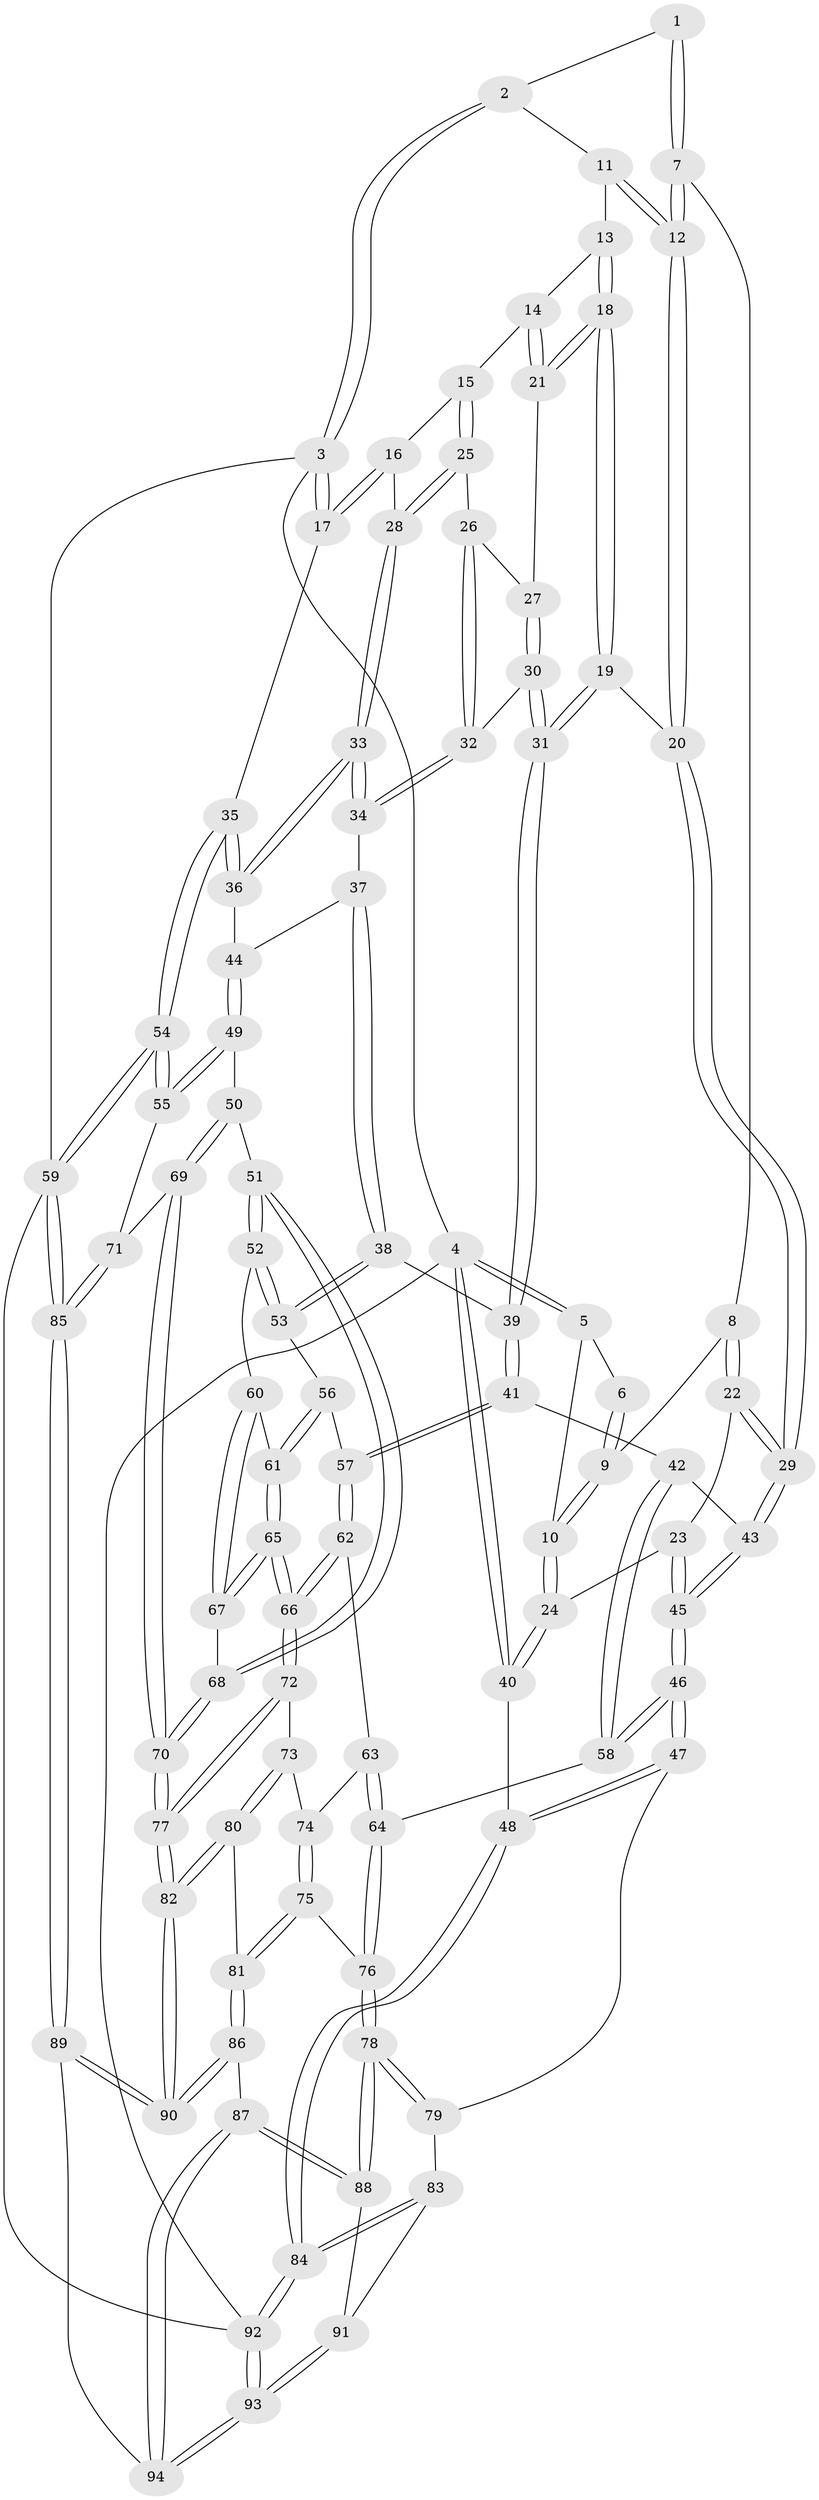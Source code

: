 // coarse degree distribution, {3: 0.13846153846153847, 4: 0.47692307692307695, 6: 0.12307692307692308, 5: 0.26153846153846155}
// Generated by graph-tools (version 1.1) at 2025/52/02/27/25 19:52:36]
// undirected, 94 vertices, 232 edges
graph export_dot {
graph [start="1"]
  node [color=gray90,style=filled];
  1 [pos="+0.33334467551573+0"];
  2 [pos="+0.6898473457863845+0"];
  3 [pos="+1+0"];
  4 [pos="+0+0"];
  5 [pos="+0.005243216178725935+0"];
  6 [pos="+0.2039695871663557+0"];
  7 [pos="+0.3890295915458364+0.08142000293424383"];
  8 [pos="+0.28280972991385867+0.11461819793250891"];
  9 [pos="+0.1948220389486169+0.04835556362027952"];
  10 [pos="+0.10791803701586705+0.24119357475368114"];
  11 [pos="+0.6909547888313163+0"];
  12 [pos="+0.44045243239376175+0.1562773360549325"];
  13 [pos="+0.696073083821619+0"];
  14 [pos="+0.7663800948181907+0.01335442673102039"];
  15 [pos="+0.8320874844960483+0.08330057214789766"];
  16 [pos="+0.9746217732263731+0.05239906070768181"];
  17 [pos="+1+0"];
  18 [pos="+0.5718044505117269+0.18587093263266868"];
  19 [pos="+0.5194068002002504+0.25034503661700797"];
  20 [pos="+0.47221335693513034+0.2324655240581362"];
  21 [pos="+0.7086084453854735+0.13719681992528335"];
  22 [pos="+0.13175026094725792+0.3062541372838445"];
  23 [pos="+0.1125354968648982+0.30190753523091673"];
  24 [pos="+0.09715924882599139+0.2971015274666467"];
  25 [pos="+0.8372806287007499+0.12147469656532811"];
  26 [pos="+0.7928000586343006+0.19121006699073775"];
  27 [pos="+0.7482019158877862+0.19099244760607634"];
  28 [pos="+0.9153270157349328+0.18786880326411104"];
  29 [pos="+0.22627968314167637+0.3475351109439474"];
  30 [pos="+0.6994185567450595+0.24121053403152884"];
  31 [pos="+0.5544543612153412+0.2948693709794646"];
  32 [pos="+0.8290469556940094+0.29416687974461847"];
  33 [pos="+0.9880974419675307+0.3079882694164758"];
  34 [pos="+0.8398095375986986+0.30972345748346125"];
  35 [pos="+1+0.3485834382544487"];
  36 [pos="+1+0.34117838165036046"];
  37 [pos="+0.776206884847701+0.3657470040046861"];
  38 [pos="+0.6555308078598426+0.4260133551269329"];
  39 [pos="+0.5620742379098312+0.3141109045782684"];
  40 [pos="+0+0.3319300671254872"];
  41 [pos="+0.37769089250710947+0.545195576696729"];
  42 [pos="+0.2967089952976856+0.488745670479467"];
  43 [pos="+0.25438443641936076+0.4156266172663047"];
  44 [pos="+0.8795921749650644+0.47745051126946814"];
  45 [pos="+0.12301674595886405+0.5778309964286328"];
  46 [pos="+0.08455557140362081+0.6829505731856257"];
  47 [pos="+0.0407243586422943+0.7022036979812355"];
  48 [pos="+0+0.6767100742535044"];
  49 [pos="+0.8399810461004061+0.5342838971346188"];
  50 [pos="+0.7268209256461818+0.5836134601146776"];
  51 [pos="+0.7152381963877945+0.574491852962211"];
  52 [pos="+0.710649440228585+0.5702848255841828"];
  53 [pos="+0.6567047385474564+0.43682371932218794"];
  54 [pos="+1+0.6636128760508383"];
  55 [pos="+1+0.6680822188636409"];
  56 [pos="+0.441418293050518+0.5693064764460188"];
  57 [pos="+0.37992870602611434+0.5488727946842404"];
  58 [pos="+0.15250547718394378+0.6705780809538675"];
  59 [pos="+1+1"];
  60 [pos="+0.6055836770974254+0.6099696628263782"];
  61 [pos="+0.494905570593607+0.619332056270624"];
  62 [pos="+0.34797925799457735+0.6570263548684887"];
  63 [pos="+0.3398132197902566+0.6673933118778951"];
  64 [pos="+0.259370838723077+0.7072186334039177"];
  65 [pos="+0.49774706827358106+0.748349492221413"];
  66 [pos="+0.49426235567091903+0.753684113991619"];
  67 [pos="+0.5566537489798898+0.7294059790966303"];
  68 [pos="+0.5758256981306822+0.7309572131629885"];
  69 [pos="+0.7851937445898532+0.7507720010021834"];
  70 [pos="+0.7461245882937889+0.7925748931516592"];
  71 [pos="+0.8263136322168134+0.7571963197069985"];
  72 [pos="+0.48864584473637346+0.7774178202103185"];
  73 [pos="+0.4537143457088679+0.8020762594652671"];
  74 [pos="+0.35513590201457157+0.7153657177911705"];
  75 [pos="+0.345481745276039+0.8389301778943885"];
  76 [pos="+0.2813817304179748+0.8211868486730063"];
  77 [pos="+0.6683903279095064+0.9310002654409784"];
  78 [pos="+0.1997024026656148+0.8683966622201119"];
  79 [pos="+0.10623625090148332+0.7920551114790878"];
  80 [pos="+0.4035909499558743+0.8548627400367864"];
  81 [pos="+0.38601891080081563+0.8636422056332838"];
  82 [pos="+0.6580643367135438+1"];
  83 [pos="+0.07945678380900968+0.918711098123738"];
  84 [pos="+0+0.9142064103097154"];
  85 [pos="+1+1"];
  86 [pos="+0.37530692819159933+0.9228918673460127"];
  87 [pos="+0.3132229153649618+1"];
  88 [pos="+0.1997016607916171+0.868430450028662"];
  89 [pos="+0.6843433247488782+1"];
  90 [pos="+0.661854443839499+1"];
  91 [pos="+0.13208072932731751+0.9767037675977879"];
  92 [pos="+0+1"];
  93 [pos="+0.09931994582067856+1"];
  94 [pos="+0.272290546582741+1"];
  1 -- 2;
  1 -- 7;
  1 -- 7;
  2 -- 3;
  2 -- 3;
  2 -- 11;
  3 -- 4;
  3 -- 17;
  3 -- 17;
  3 -- 59;
  4 -- 5;
  4 -- 5;
  4 -- 40;
  4 -- 40;
  4 -- 92;
  5 -- 6;
  5 -- 10;
  6 -- 9;
  6 -- 9;
  7 -- 8;
  7 -- 12;
  7 -- 12;
  8 -- 9;
  8 -- 22;
  8 -- 22;
  9 -- 10;
  9 -- 10;
  10 -- 24;
  10 -- 24;
  11 -- 12;
  11 -- 12;
  11 -- 13;
  12 -- 20;
  12 -- 20;
  13 -- 14;
  13 -- 18;
  13 -- 18;
  14 -- 15;
  14 -- 21;
  14 -- 21;
  15 -- 16;
  15 -- 25;
  15 -- 25;
  16 -- 17;
  16 -- 17;
  16 -- 28;
  17 -- 35;
  18 -- 19;
  18 -- 19;
  18 -- 21;
  18 -- 21;
  19 -- 20;
  19 -- 31;
  19 -- 31;
  20 -- 29;
  20 -- 29;
  21 -- 27;
  22 -- 23;
  22 -- 29;
  22 -- 29;
  23 -- 24;
  23 -- 45;
  23 -- 45;
  24 -- 40;
  24 -- 40;
  25 -- 26;
  25 -- 28;
  25 -- 28;
  26 -- 27;
  26 -- 32;
  26 -- 32;
  27 -- 30;
  27 -- 30;
  28 -- 33;
  28 -- 33;
  29 -- 43;
  29 -- 43;
  30 -- 31;
  30 -- 31;
  30 -- 32;
  31 -- 39;
  31 -- 39;
  32 -- 34;
  32 -- 34;
  33 -- 34;
  33 -- 34;
  33 -- 36;
  33 -- 36;
  34 -- 37;
  35 -- 36;
  35 -- 36;
  35 -- 54;
  35 -- 54;
  36 -- 44;
  37 -- 38;
  37 -- 38;
  37 -- 44;
  38 -- 39;
  38 -- 53;
  38 -- 53;
  39 -- 41;
  39 -- 41;
  40 -- 48;
  41 -- 42;
  41 -- 57;
  41 -- 57;
  42 -- 43;
  42 -- 58;
  42 -- 58;
  43 -- 45;
  43 -- 45;
  44 -- 49;
  44 -- 49;
  45 -- 46;
  45 -- 46;
  46 -- 47;
  46 -- 47;
  46 -- 58;
  46 -- 58;
  47 -- 48;
  47 -- 48;
  47 -- 79;
  48 -- 84;
  48 -- 84;
  49 -- 50;
  49 -- 55;
  49 -- 55;
  50 -- 51;
  50 -- 69;
  50 -- 69;
  51 -- 52;
  51 -- 52;
  51 -- 68;
  51 -- 68;
  52 -- 53;
  52 -- 53;
  52 -- 60;
  53 -- 56;
  54 -- 55;
  54 -- 55;
  54 -- 59;
  54 -- 59;
  55 -- 71;
  56 -- 57;
  56 -- 61;
  56 -- 61;
  57 -- 62;
  57 -- 62;
  58 -- 64;
  59 -- 85;
  59 -- 85;
  59 -- 92;
  60 -- 61;
  60 -- 67;
  60 -- 67;
  61 -- 65;
  61 -- 65;
  62 -- 63;
  62 -- 66;
  62 -- 66;
  63 -- 64;
  63 -- 64;
  63 -- 74;
  64 -- 76;
  64 -- 76;
  65 -- 66;
  65 -- 66;
  65 -- 67;
  65 -- 67;
  66 -- 72;
  66 -- 72;
  67 -- 68;
  68 -- 70;
  68 -- 70;
  69 -- 70;
  69 -- 70;
  69 -- 71;
  70 -- 77;
  70 -- 77;
  71 -- 85;
  71 -- 85;
  72 -- 73;
  72 -- 77;
  72 -- 77;
  73 -- 74;
  73 -- 80;
  73 -- 80;
  74 -- 75;
  74 -- 75;
  75 -- 76;
  75 -- 81;
  75 -- 81;
  76 -- 78;
  76 -- 78;
  77 -- 82;
  77 -- 82;
  78 -- 79;
  78 -- 79;
  78 -- 88;
  78 -- 88;
  79 -- 83;
  80 -- 81;
  80 -- 82;
  80 -- 82;
  81 -- 86;
  81 -- 86;
  82 -- 90;
  82 -- 90;
  83 -- 84;
  83 -- 84;
  83 -- 91;
  84 -- 92;
  84 -- 92;
  85 -- 89;
  85 -- 89;
  86 -- 87;
  86 -- 90;
  86 -- 90;
  87 -- 88;
  87 -- 88;
  87 -- 94;
  87 -- 94;
  88 -- 91;
  89 -- 90;
  89 -- 90;
  89 -- 94;
  91 -- 93;
  91 -- 93;
  92 -- 93;
  92 -- 93;
  93 -- 94;
  93 -- 94;
}
